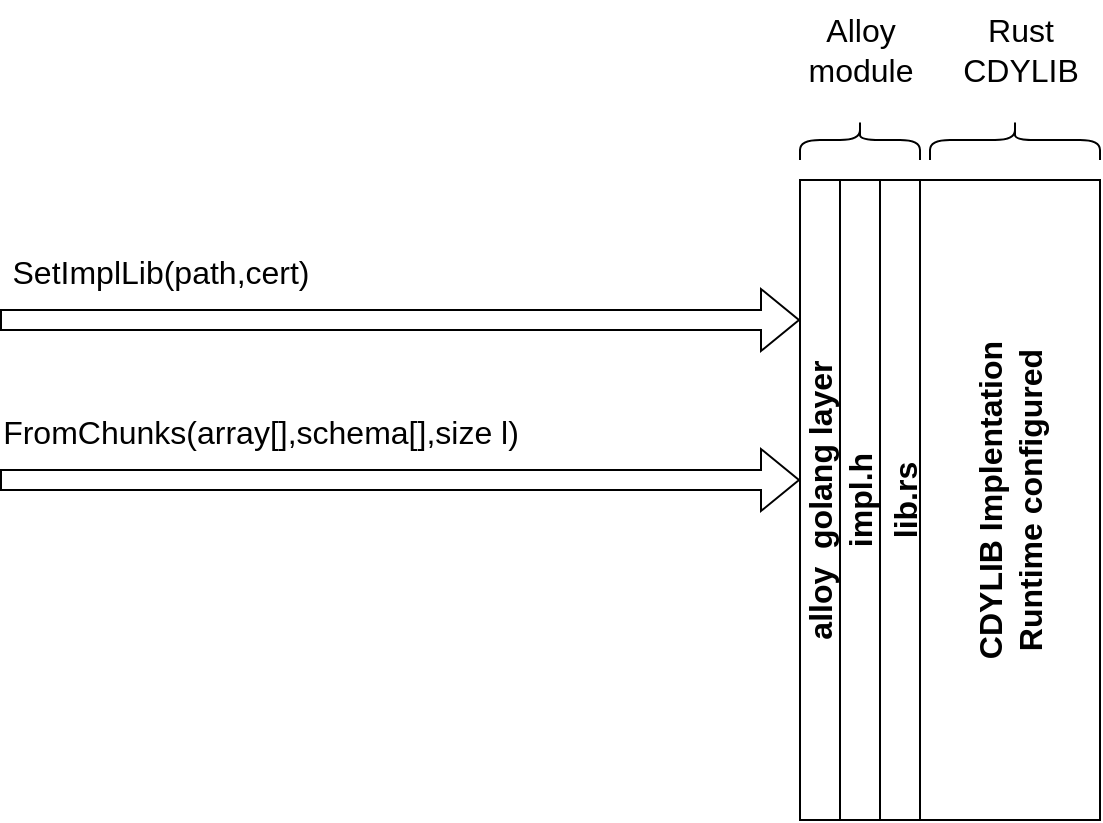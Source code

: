 <mxfile version="20.3.0" type="device"><diagram id="UkoBcFEBoCHebAsqvnxp" name="Sida-1"><mxGraphModel dx="1929" dy="1027" grid="1" gridSize="10" guides="1" tooltips="1" connect="1" arrows="1" fold="1" page="1" pageScale="1" pageWidth="827" pageHeight="1169" math="0" shadow="0"><root><mxCell id="0"/><mxCell id="1" parent="0"/><mxCell id="oxQ0YwtWEVeAmZARpDBq-4" value="lib.rs" style="swimlane;horizontal=0;fontSize=16;startSize=23;" vertex="1" parent="1"><mxGeometry x="360" y="540" width="110" height="320" as="geometry"/></mxCell><mxCell id="oxQ0YwtWEVeAmZARpDBq-7" value="CDYLIB Implentation&lt;br&gt;Runtime configured" style="rounded=0;whiteSpace=wrap;html=1;fontSize=16;horizontal=0;fontStyle=1" vertex="1" parent="oxQ0YwtWEVeAmZARpDBq-4"><mxGeometry x="20" width="90" height="320" as="geometry"/></mxCell><mxCell id="oxQ0YwtWEVeAmZARpDBq-5" value="impl.h" style="rounded=0;whiteSpace=wrap;html=1;fontSize=16;horizontal=0;fontStyle=1" vertex="1" parent="1"><mxGeometry x="340" y="540" width="20" height="320" as="geometry"/></mxCell><mxCell id="oxQ0YwtWEVeAmZARpDBq-8" value="alloy&amp;nbsp; golang layer" style="rounded=0;whiteSpace=wrap;html=1;fontSize=16;horizontal=0;fontStyle=1" vertex="1" parent="1"><mxGeometry x="320" y="540" width="20" height="320" as="geometry"/></mxCell><mxCell id="oxQ0YwtWEVeAmZARpDBq-9" value="" style="shape=flexArrow;endArrow=classic;html=1;rounded=0;fontSize=16;" edge="1" parent="1"><mxGeometry width="50" height="50" relative="1" as="geometry"><mxPoint x="-80" y="610" as="sourcePoint"/><mxPoint x="320" y="610" as="targetPoint"/></mxGeometry></mxCell><mxCell id="oxQ0YwtWEVeAmZARpDBq-10" value="SetImplLib(path,cert)" style="edgeLabel;html=1;align=center;verticalAlign=top;resizable=0;points=[];fontSize=16;horizontal=1;" vertex="1" connectable="0" parent="oxQ0YwtWEVeAmZARpDBq-9"><mxGeometry x="-0.507" y="-1" relative="1" as="geometry"><mxPoint x="-19" y="-41" as="offset"/></mxGeometry></mxCell><mxCell id="oxQ0YwtWEVeAmZARpDBq-11" value="" style="shape=flexArrow;endArrow=classic;html=1;rounded=0;fontSize=16;" edge="1" parent="1"><mxGeometry width="50" height="50" relative="1" as="geometry"><mxPoint x="-80" y="690" as="sourcePoint"/><mxPoint x="320" y="690" as="targetPoint"/></mxGeometry></mxCell><mxCell id="oxQ0YwtWEVeAmZARpDBq-12" value="FromChunks(array[],schema[],size l)" style="edgeLabel;html=1;align=center;verticalAlign=top;resizable=0;points=[];fontSize=16;horizontal=1;" vertex="1" connectable="0" parent="oxQ0YwtWEVeAmZARpDBq-11"><mxGeometry x="-0.507" y="-1" relative="1" as="geometry"><mxPoint x="31" y="-41" as="offset"/></mxGeometry></mxCell><mxCell id="oxQ0YwtWEVeAmZARpDBq-13" value="" style="shape=curlyBracket;whiteSpace=wrap;html=1;rounded=1;flipH=1;fontSize=16;rotation=-90;" vertex="1" parent="1"><mxGeometry x="340" y="490" width="20" height="60" as="geometry"/></mxCell><mxCell id="oxQ0YwtWEVeAmZARpDBq-15" value="Alloy&lt;br&gt;module" style="text;html=1;resizable=0;autosize=1;align=center;verticalAlign=middle;points=[];fillColor=none;strokeColor=none;rounded=0;fontSize=16;" vertex="1" parent="1"><mxGeometry x="310" y="450" width="80" height="50" as="geometry"/></mxCell><mxCell id="oxQ0YwtWEVeAmZARpDBq-16" value="" style="shape=curlyBracket;whiteSpace=wrap;html=1;rounded=1;flipH=1;fontSize=16;rotation=-90;" vertex="1" parent="1"><mxGeometry x="417.5" y="477.5" width="20" height="85" as="geometry"/></mxCell><mxCell id="oxQ0YwtWEVeAmZARpDBq-17" value="Rust&lt;br&gt;CDYLIB" style="text;html=1;resizable=0;autosize=1;align=center;verticalAlign=middle;points=[];fillColor=none;strokeColor=none;rounded=0;fontSize=16;" vertex="1" parent="1"><mxGeometry x="390" y="450" width="80" height="50" as="geometry"/></mxCell></root></mxGraphModel></diagram></mxfile>